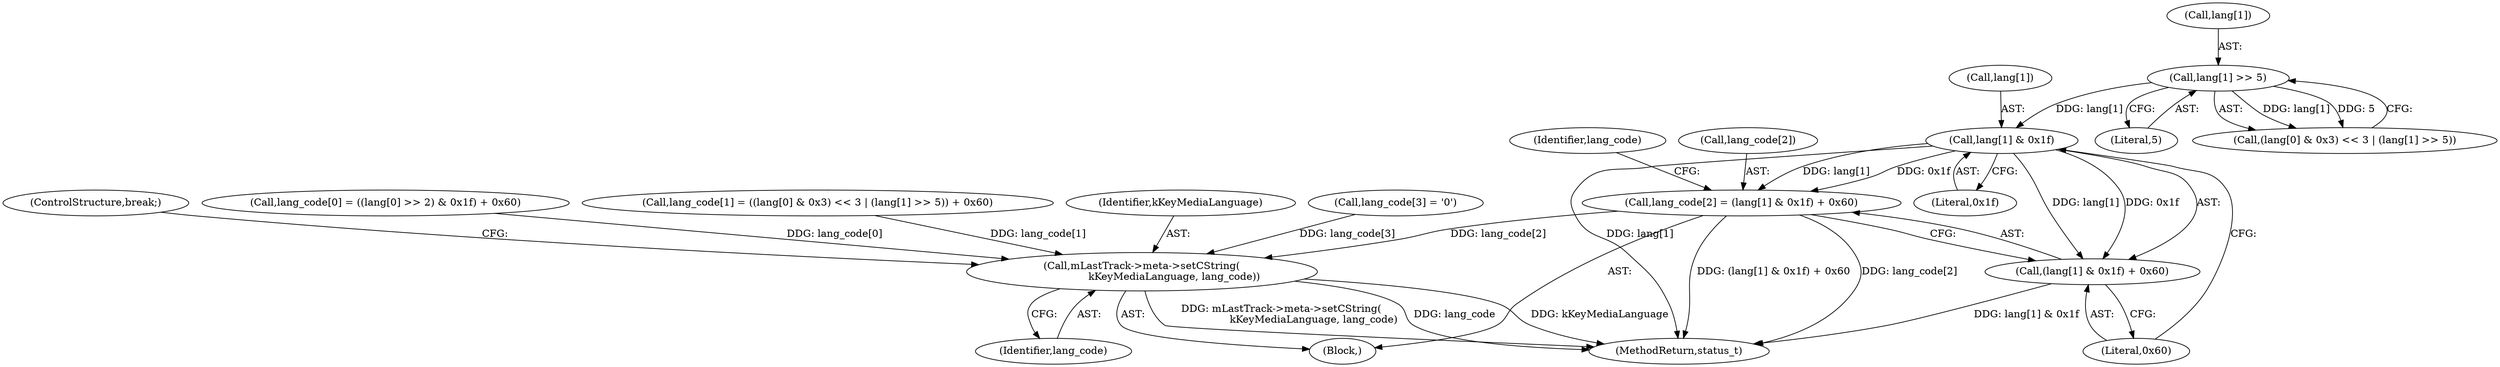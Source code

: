 digraph "0_Android_8a3a2f6ea7defe1a81bb32b3c9f3537f84749b9d@array" {
"1001539" [label="(Call,lang[1] & 0x1f)"];
"1001528" [label="(Call,lang[1] >> 5)"];
"1001534" [label="(Call,lang_code[2] = (lang[1] & 0x1f) + 0x60)"];
"1001550" [label="(Call,mLastTrack->meta->setCString(\n                    kKeyMediaLanguage, lang_code))"];
"1001538" [label="(Call,(lang[1] & 0x1f) + 0x60)"];
"1001502" [label="(Call,lang_code[0] = ((lang[0] >> 2) & 0x1f) + 0x60)"];
"1001534" [label="(Call,lang_code[2] = (lang[1] & 0x1f) + 0x60)"];
"1001528" [label="(Call,lang[1] >> 5)"];
"1001532" [label="(Literal,5)"];
"1001544" [label="(Literal,0x60)"];
"1001520" [label="(Call,(lang[0] & 0x3) << 3 | (lang[1] >> 5))"];
"1001543" [label="(Literal,0x1f)"];
"1001550" [label="(Call,mLastTrack->meta->setCString(\n                    kKeyMediaLanguage, lang_code))"];
"1001515" [label="(Call,lang_code[1] = ((lang[0] & 0x3) << 3 | (lang[1] >> 5)) + 0x60)"];
"1001547" [label="(Identifier,lang_code)"];
"1001278" [label="(Block,)"];
"1001552" [label="(Identifier,lang_code)"];
"1001551" [label="(Identifier,kKeyMediaLanguage)"];
"1001529" [label="(Call,lang[1])"];
"1001535" [label="(Call,lang_code[2])"];
"1001545" [label="(Call,lang_code[3] = '\0')"];
"1001540" [label="(Call,lang[1])"];
"1001553" [label="(ControlStructure,break;)"];
"1001538" [label="(Call,(lang[1] & 0x1f) + 0x60)"];
"1001539" [label="(Call,lang[1] & 0x1f)"];
"1003903" [label="(MethodReturn,status_t)"];
"1001539" -> "1001538"  [label="AST: "];
"1001539" -> "1001543"  [label="CFG: "];
"1001540" -> "1001539"  [label="AST: "];
"1001543" -> "1001539"  [label="AST: "];
"1001544" -> "1001539"  [label="CFG: "];
"1001539" -> "1003903"  [label="DDG: lang[1]"];
"1001539" -> "1001534"  [label="DDG: lang[1]"];
"1001539" -> "1001534"  [label="DDG: 0x1f"];
"1001539" -> "1001538"  [label="DDG: lang[1]"];
"1001539" -> "1001538"  [label="DDG: 0x1f"];
"1001528" -> "1001539"  [label="DDG: lang[1]"];
"1001528" -> "1001520"  [label="AST: "];
"1001528" -> "1001532"  [label="CFG: "];
"1001529" -> "1001528"  [label="AST: "];
"1001532" -> "1001528"  [label="AST: "];
"1001520" -> "1001528"  [label="CFG: "];
"1001528" -> "1001520"  [label="DDG: lang[1]"];
"1001528" -> "1001520"  [label="DDG: 5"];
"1001534" -> "1001278"  [label="AST: "];
"1001534" -> "1001538"  [label="CFG: "];
"1001535" -> "1001534"  [label="AST: "];
"1001538" -> "1001534"  [label="AST: "];
"1001547" -> "1001534"  [label="CFG: "];
"1001534" -> "1003903"  [label="DDG: lang_code[2]"];
"1001534" -> "1003903"  [label="DDG: (lang[1] & 0x1f) + 0x60"];
"1001534" -> "1001550"  [label="DDG: lang_code[2]"];
"1001550" -> "1001278"  [label="AST: "];
"1001550" -> "1001552"  [label="CFG: "];
"1001551" -> "1001550"  [label="AST: "];
"1001552" -> "1001550"  [label="AST: "];
"1001553" -> "1001550"  [label="CFG: "];
"1001550" -> "1003903"  [label="DDG: kKeyMediaLanguage"];
"1001550" -> "1003903"  [label="DDG: mLastTrack->meta->setCString(\n                    kKeyMediaLanguage, lang_code)"];
"1001550" -> "1003903"  [label="DDG: lang_code"];
"1001515" -> "1001550"  [label="DDG: lang_code[1]"];
"1001545" -> "1001550"  [label="DDG: lang_code[3]"];
"1001502" -> "1001550"  [label="DDG: lang_code[0]"];
"1001538" -> "1001544"  [label="CFG: "];
"1001544" -> "1001538"  [label="AST: "];
"1001538" -> "1003903"  [label="DDG: lang[1] & 0x1f"];
}
